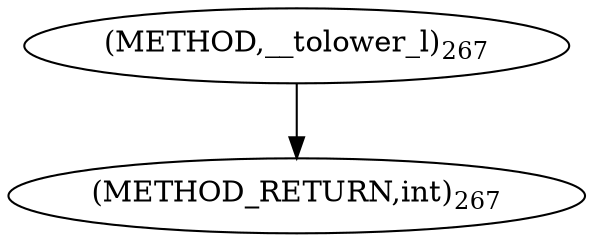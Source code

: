 digraph "__tolower_l" {  
"3063" [label = <(METHOD,__tolower_l)<SUB>267</SUB>> ]
"3066" [label = <(METHOD_RETURN,int)<SUB>267</SUB>> ]
  "3063" -> "3066" 
}

